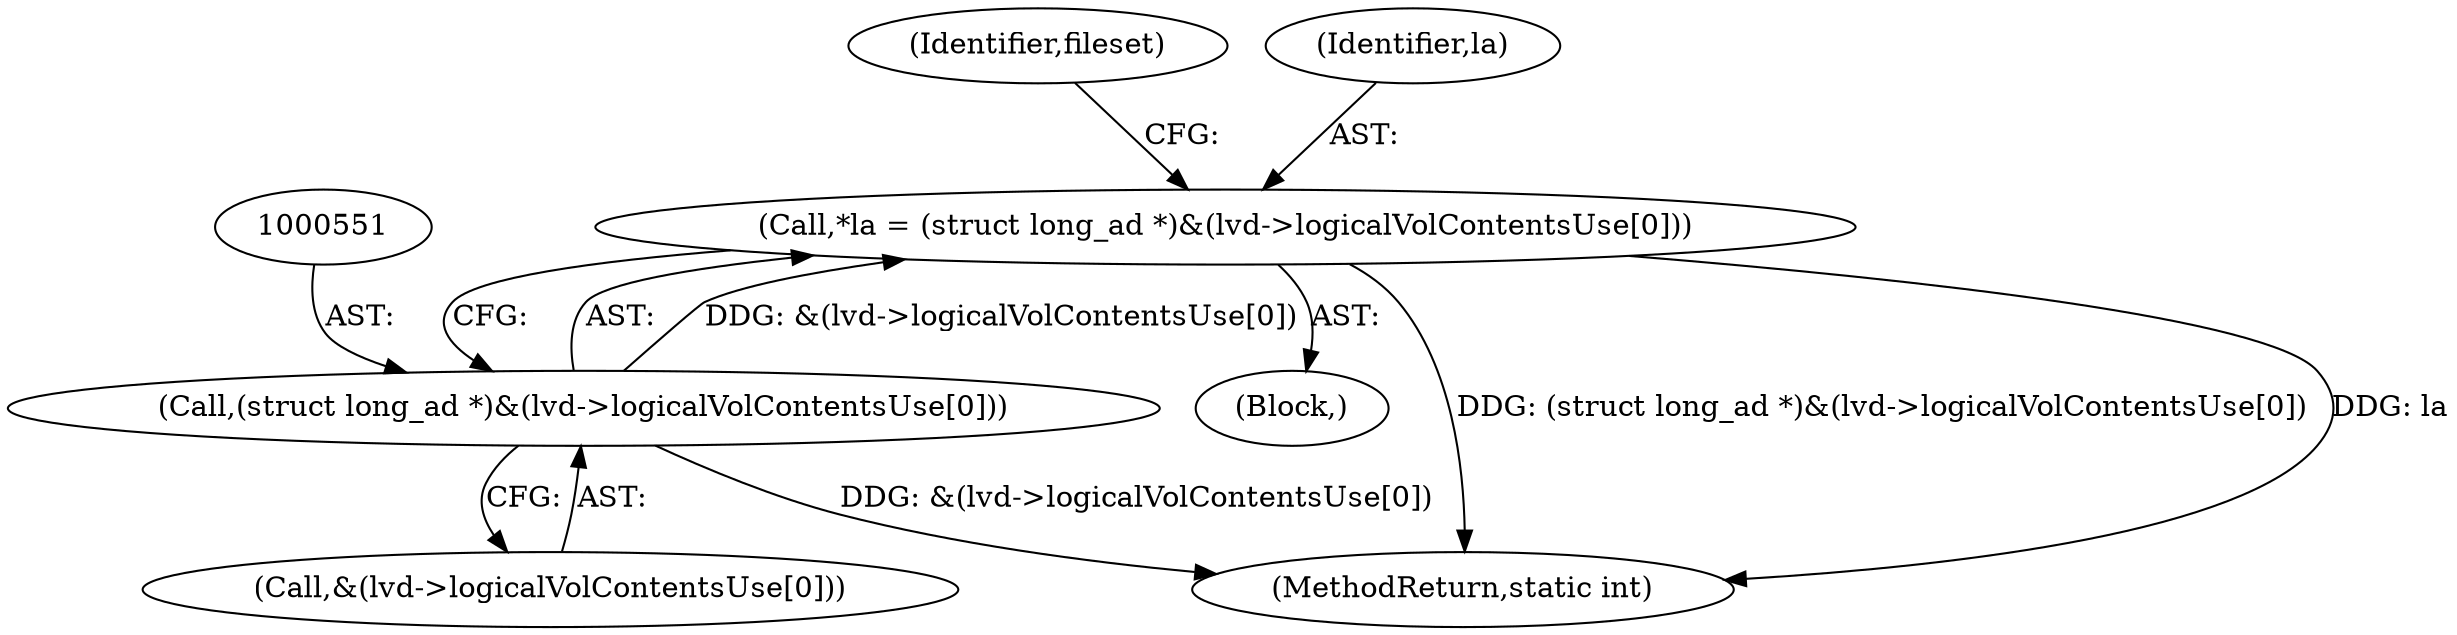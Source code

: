 digraph "0_linux_1df2ae31c724e57be9d7ac00d78db8a5dabdd050@pointer" {
"1000548" [label="(Call,*la = (struct long_ad *)&(lvd->logicalVolContentsUse[0]))"];
"1000550" [label="(Call,(struct long_ad *)&(lvd->logicalVolContentsUse[0]))"];
"1000546" [label="(Block,)"];
"1000590" [label="(MethodReturn,static int)"];
"1000548" [label="(Call,*la = (struct long_ad *)&(lvd->logicalVolContentsUse[0]))"];
"1000550" [label="(Call,(struct long_ad *)&(lvd->logicalVolContentsUse[0]))"];
"1000552" [label="(Call,&(lvd->logicalVolContentsUse[0]))"];
"1000560" [label="(Identifier,fileset)"];
"1000549" [label="(Identifier,la)"];
"1000548" -> "1000546"  [label="AST: "];
"1000548" -> "1000550"  [label="CFG: "];
"1000549" -> "1000548"  [label="AST: "];
"1000550" -> "1000548"  [label="AST: "];
"1000560" -> "1000548"  [label="CFG: "];
"1000548" -> "1000590"  [label="DDG: (struct long_ad *)&(lvd->logicalVolContentsUse[0])"];
"1000548" -> "1000590"  [label="DDG: la"];
"1000550" -> "1000548"  [label="DDG: &(lvd->logicalVolContentsUse[0])"];
"1000550" -> "1000552"  [label="CFG: "];
"1000551" -> "1000550"  [label="AST: "];
"1000552" -> "1000550"  [label="AST: "];
"1000550" -> "1000590"  [label="DDG: &(lvd->logicalVolContentsUse[0])"];
}
